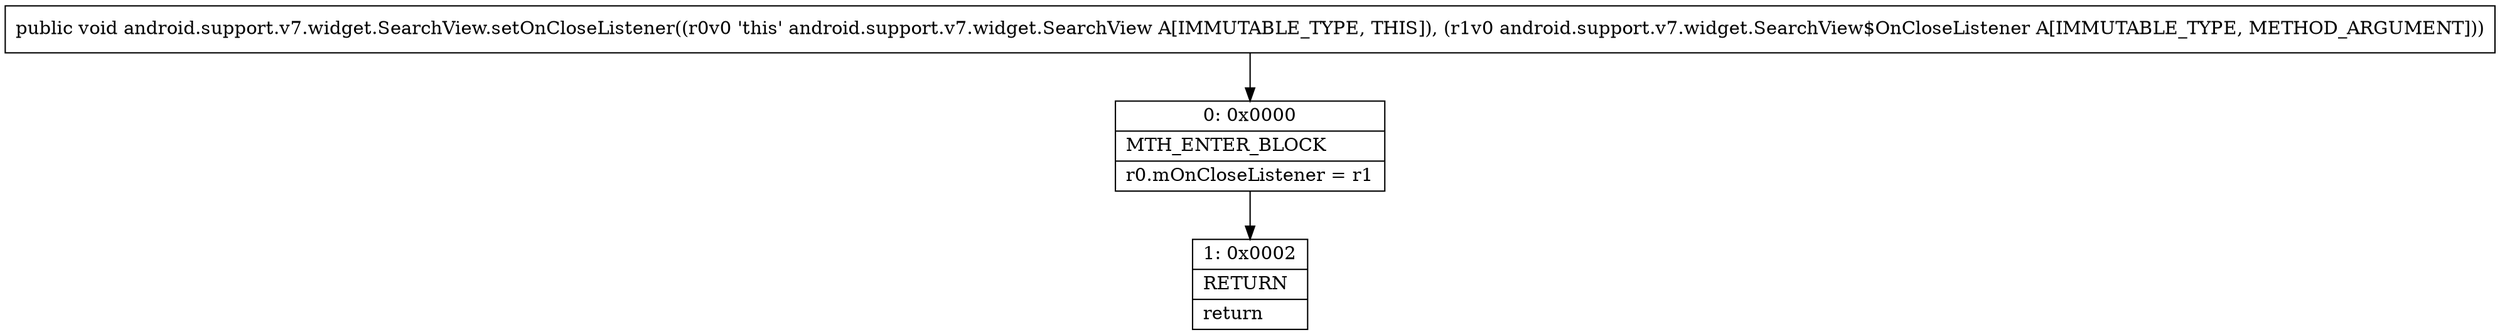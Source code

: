 digraph "CFG forandroid.support.v7.widget.SearchView.setOnCloseListener(Landroid\/support\/v7\/widget\/SearchView$OnCloseListener;)V" {
Node_0 [shape=record,label="{0\:\ 0x0000|MTH_ENTER_BLOCK\l|r0.mOnCloseListener = r1\l}"];
Node_1 [shape=record,label="{1\:\ 0x0002|RETURN\l|return\l}"];
MethodNode[shape=record,label="{public void android.support.v7.widget.SearchView.setOnCloseListener((r0v0 'this' android.support.v7.widget.SearchView A[IMMUTABLE_TYPE, THIS]), (r1v0 android.support.v7.widget.SearchView$OnCloseListener A[IMMUTABLE_TYPE, METHOD_ARGUMENT])) }"];
MethodNode -> Node_0;
Node_0 -> Node_1;
}

